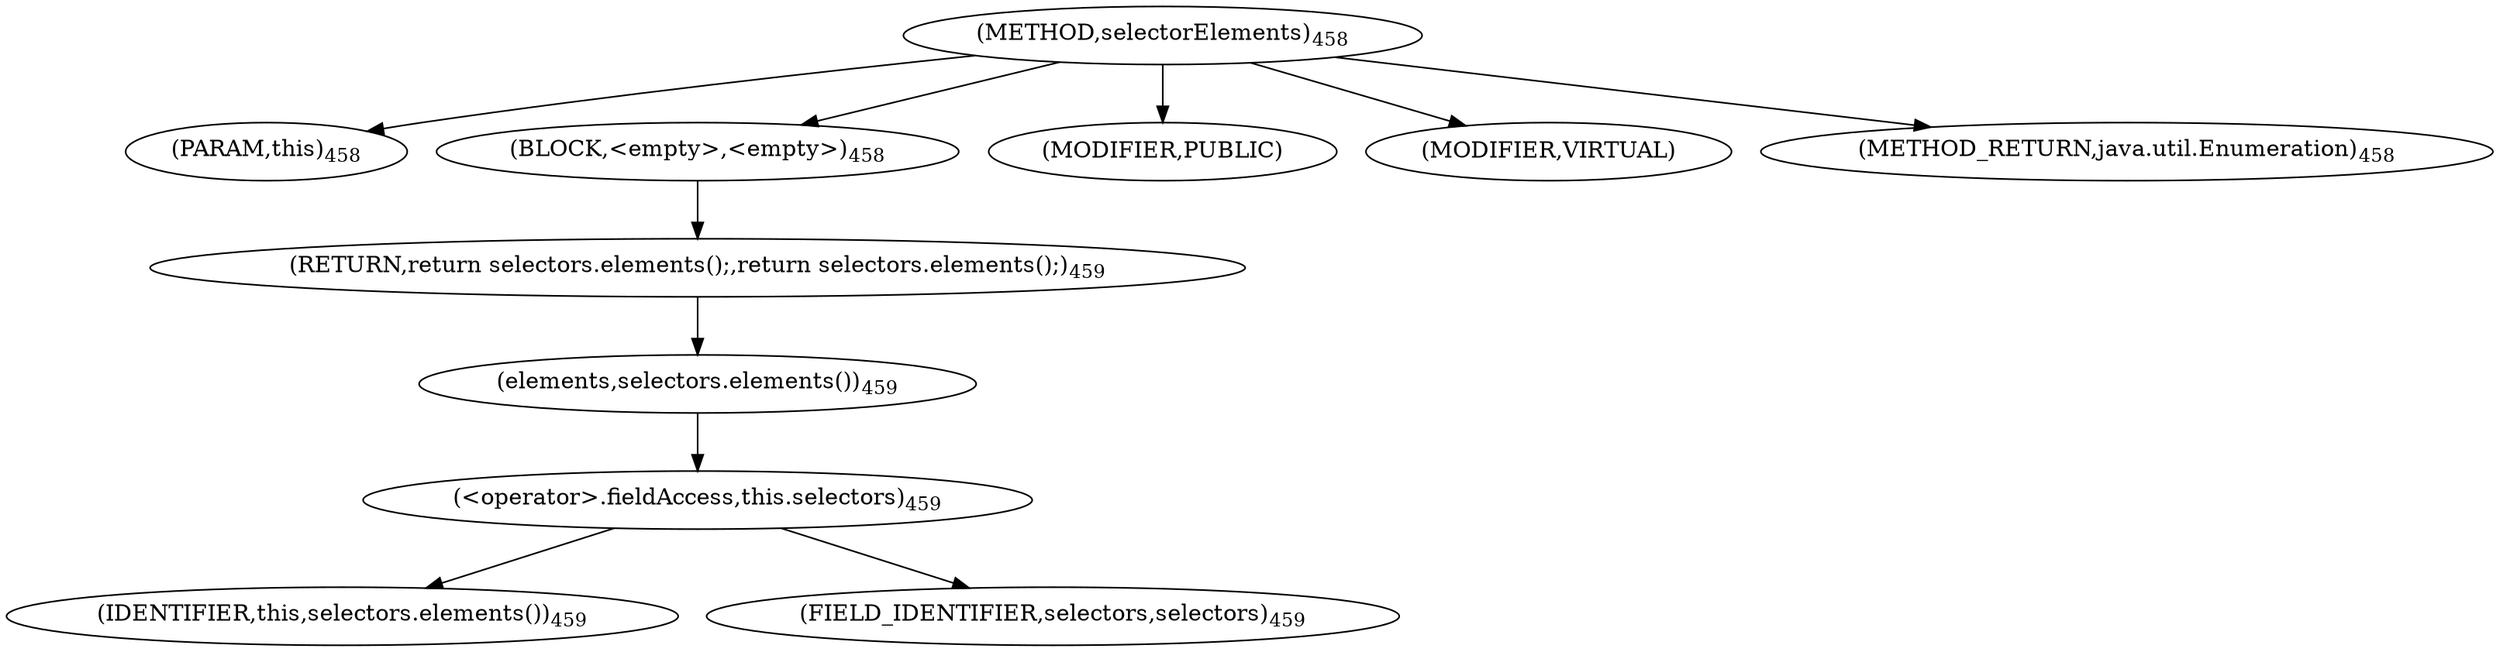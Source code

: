 digraph "selectorElements" {  
"1009" [label = <(METHOD,selectorElements)<SUB>458</SUB>> ]
"1010" [label = <(PARAM,this)<SUB>458</SUB>> ]
"1011" [label = <(BLOCK,&lt;empty&gt;,&lt;empty&gt;)<SUB>458</SUB>> ]
"1012" [label = <(RETURN,return selectors.elements();,return selectors.elements();)<SUB>459</SUB>> ]
"1013" [label = <(elements,selectors.elements())<SUB>459</SUB>> ]
"1014" [label = <(&lt;operator&gt;.fieldAccess,this.selectors)<SUB>459</SUB>> ]
"1015" [label = <(IDENTIFIER,this,selectors.elements())<SUB>459</SUB>> ]
"1016" [label = <(FIELD_IDENTIFIER,selectors,selectors)<SUB>459</SUB>> ]
"1017" [label = <(MODIFIER,PUBLIC)> ]
"1018" [label = <(MODIFIER,VIRTUAL)> ]
"1019" [label = <(METHOD_RETURN,java.util.Enumeration)<SUB>458</SUB>> ]
  "1009" -> "1010" 
  "1009" -> "1011" 
  "1009" -> "1017" 
  "1009" -> "1018" 
  "1009" -> "1019" 
  "1011" -> "1012" 
  "1012" -> "1013" 
  "1013" -> "1014" 
  "1014" -> "1015" 
  "1014" -> "1016" 
}
